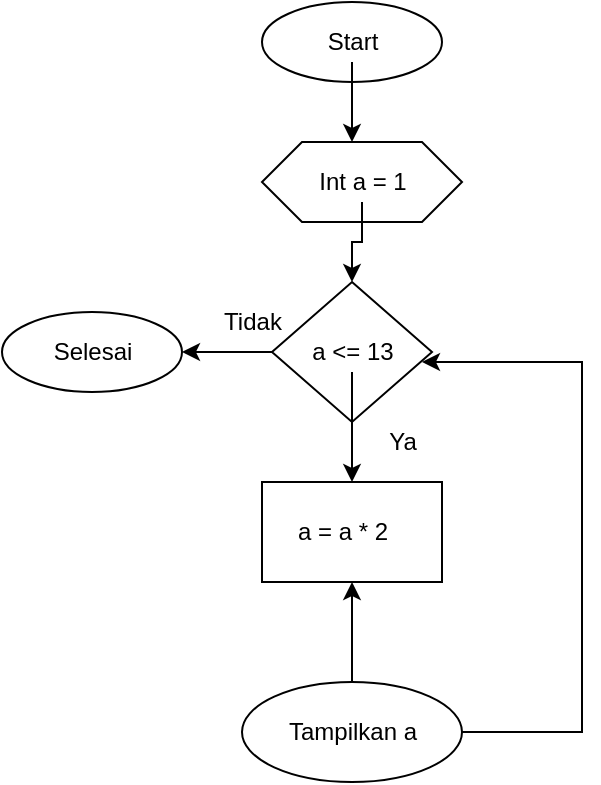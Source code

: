 <mxfile version="15.1.4" type="github"><diagram id="TLsEie1_oQMZy-KgD7tG" name="Page-1"><mxGraphModel dx="326" dy="440" grid="1" gridSize="10" guides="1" tooltips="1" connect="1" arrows="1" fold="1" page="1" pageScale="1" pageWidth="827" pageHeight="1169" math="0" shadow="0"><root><mxCell id="0"/><mxCell id="1" parent="0"/><mxCell id="oPyvHATBRm3ncPVnMmPK-24" value="" style="rounded=0;whiteSpace=wrap;html=1;fillColor=none;gradientColor=none;" vertex="1" parent="1"><mxGeometry x="140" y="250" width="90" height="50" as="geometry"/></mxCell><mxCell id="fcXlotpf3u7DMNbt4_IR-2" value="" style="ellipse;whiteSpace=wrap;html=1;" parent="1" vertex="1"><mxGeometry x="140" y="10" width="90" height="40" as="geometry"/></mxCell><mxCell id="oPyvHATBRm3ncPVnMmPK-2" style="edgeStyle=orthogonalEdgeStyle;rounded=0;orthogonalLoop=1;jettySize=auto;html=1;" edge="1" parent="1" source="oPyvHATBRm3ncPVnMmPK-1"><mxGeometry relative="1" as="geometry"><mxPoint x="185" y="80" as="targetPoint"/></mxGeometry></mxCell><mxCell id="oPyvHATBRm3ncPVnMmPK-1" value="Start" style="text;html=1;resizable=0;autosize=1;align=center;verticalAlign=middle;points=[];fillColor=none;strokeColor=none;rounded=0;" vertex="1" parent="1"><mxGeometry x="165" y="20" width="40" height="20" as="geometry"/></mxCell><mxCell id="oPyvHATBRm3ncPVnMmPK-3" value="" style="shape=hexagon;perimeter=hexagonPerimeter2;whiteSpace=wrap;html=1;fixedSize=1;" vertex="1" parent="1"><mxGeometry x="140" y="80" width="100" height="40" as="geometry"/></mxCell><mxCell id="oPyvHATBRm3ncPVnMmPK-28" style="edgeStyle=orthogonalEdgeStyle;rounded=0;orthogonalLoop=1;jettySize=auto;html=1;entryX=0.5;entryY=0;entryDx=0;entryDy=0;" edge="1" parent="1" source="oPyvHATBRm3ncPVnMmPK-6" target="oPyvHATBRm3ncPVnMmPK-8"><mxGeometry relative="1" as="geometry"/></mxCell><mxCell id="oPyvHATBRm3ncPVnMmPK-6" value="Int a = 1" style="text;html=1;resizable=0;autosize=1;align=center;verticalAlign=middle;points=[];fillColor=none;strokeColor=none;rounded=0;" vertex="1" parent="1"><mxGeometry x="160" y="90" width="60" height="20" as="geometry"/></mxCell><mxCell id="oPyvHATBRm3ncPVnMmPK-20" style="edgeStyle=orthogonalEdgeStyle;rounded=0;orthogonalLoop=1;jettySize=auto;html=1;entryX=1;entryY=0.5;entryDx=0;entryDy=0;" edge="1" parent="1" source="oPyvHATBRm3ncPVnMmPK-8" target="oPyvHATBRm3ncPVnMmPK-12"><mxGeometry relative="1" as="geometry"><mxPoint x="110" y="185" as="targetPoint"/></mxGeometry></mxCell><mxCell id="oPyvHATBRm3ncPVnMmPK-8" value="" style="rhombus;whiteSpace=wrap;html=1;rounded=0;fillColor=none;gradientColor=none;" vertex="1" parent="1"><mxGeometry x="145" y="150" width="80" height="70" as="geometry"/></mxCell><mxCell id="oPyvHATBRm3ncPVnMmPK-27" value="" style="edgeStyle=orthogonalEdgeStyle;rounded=0;orthogonalLoop=1;jettySize=auto;html=1;" edge="1" parent="1" source="oPyvHATBRm3ncPVnMmPK-10" target="oPyvHATBRm3ncPVnMmPK-24"><mxGeometry relative="1" as="geometry"/></mxCell><mxCell id="oPyvHATBRm3ncPVnMmPK-10" value="a &amp;lt;= 13" style="text;html=1;resizable=0;autosize=1;align=center;verticalAlign=middle;points=[];fillColor=none;strokeColor=none;rounded=0;" vertex="1" parent="1"><mxGeometry x="160" y="175" width="50" height="20" as="geometry"/></mxCell><mxCell id="oPyvHATBRm3ncPVnMmPK-12" value="" style="ellipse;whiteSpace=wrap;html=1;rounded=0;fillColor=none;gradientColor=none;" vertex="1" parent="1"><mxGeometry x="10" y="165" width="90" height="40" as="geometry"/></mxCell><mxCell id="oPyvHATBRm3ncPVnMmPK-21" value="Tidak" style="text;html=1;resizable=0;autosize=1;align=center;verticalAlign=middle;points=[];fillColor=none;strokeColor=none;rounded=0;" vertex="1" parent="1"><mxGeometry x="110" y="160" width="50" height="20" as="geometry"/></mxCell><mxCell id="oPyvHATBRm3ncPVnMmPK-22" value="Selesai" style="text;html=1;resizable=0;autosize=1;align=center;verticalAlign=middle;points=[];fillColor=none;strokeColor=none;rounded=0;" vertex="1" parent="1"><mxGeometry x="30" y="175" width="50" height="20" as="geometry"/></mxCell><mxCell id="oPyvHATBRm3ncPVnMmPK-29" value="a = a * 2" style="text;html=1;resizable=0;autosize=1;align=center;verticalAlign=middle;points=[];fillColor=none;strokeColor=none;rounded=0;" vertex="1" parent="1"><mxGeometry x="150" y="265" width="60" height="20" as="geometry"/></mxCell><mxCell id="oPyvHATBRm3ncPVnMmPK-30" value="Ya" style="text;html=1;resizable=0;autosize=1;align=center;verticalAlign=middle;points=[];fillColor=none;strokeColor=none;rounded=0;" vertex="1" parent="1"><mxGeometry x="195" y="220" width="30" height="20" as="geometry"/></mxCell><mxCell id="oPyvHATBRm3ncPVnMmPK-32" style="edgeStyle=orthogonalEdgeStyle;rounded=0;orthogonalLoop=1;jettySize=auto;html=1;entryX=0.5;entryY=1;entryDx=0;entryDy=0;" edge="1" parent="1" source="oPyvHATBRm3ncPVnMmPK-31" target="oPyvHATBRm3ncPVnMmPK-24"><mxGeometry relative="1" as="geometry"/></mxCell><mxCell id="oPyvHATBRm3ncPVnMmPK-36" style="edgeStyle=orthogonalEdgeStyle;rounded=0;orthogonalLoop=1;jettySize=auto;html=1;" edge="1" parent="1" source="oPyvHATBRm3ncPVnMmPK-31"><mxGeometry relative="1" as="geometry"><mxPoint x="220" y="190" as="targetPoint"/><Array as="points"><mxPoint x="300" y="375"/><mxPoint x="300" y="190"/></Array></mxGeometry></mxCell><mxCell id="oPyvHATBRm3ncPVnMmPK-31" value="" style="ellipse;whiteSpace=wrap;html=1;rounded=0;fillColor=none;gradientColor=none;" vertex="1" parent="1"><mxGeometry x="130" y="350" width="110" height="50" as="geometry"/></mxCell><mxCell id="oPyvHATBRm3ncPVnMmPK-33" value="Tampilkan a" style="text;html=1;resizable=0;autosize=1;align=center;verticalAlign=middle;points=[];fillColor=none;strokeColor=none;rounded=0;" vertex="1" parent="1"><mxGeometry x="145" y="365" width="80" height="20" as="geometry"/></mxCell></root></mxGraphModel></diagram></mxfile>